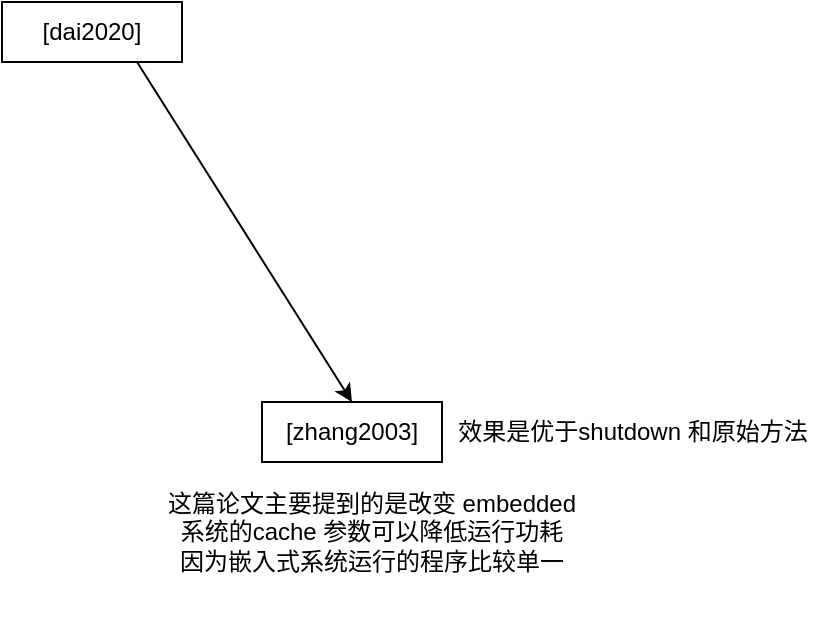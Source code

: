 <mxfile version="13.2.4" type="github">
  <diagram id="pVSCwGX_palrmKzZKZhN" name="Page-1">
    <mxGraphModel dx="865" dy="457" grid="1" gridSize="10" guides="1" tooltips="1" connect="1" arrows="1" fold="1" page="1" pageScale="1" pageWidth="827" pageHeight="1169" math="0" shadow="0">
      <root>
        <mxCell id="0" />
        <mxCell id="1" parent="0" />
        <mxCell id="aurGtNnooqfHZooiZy0h-1" value="[dai2020]" style="rounded=0;whiteSpace=wrap;html=1;" vertex="1" parent="1">
          <mxGeometry x="130" y="80" width="90" height="30" as="geometry" />
        </mxCell>
        <mxCell id="aurGtNnooqfHZooiZy0h-6" value="" style="endArrow=classic;html=1;exitX=0.75;exitY=1;exitDx=0;exitDy=0;entryX=0.5;entryY=0;entryDx=0;entryDy=0;" edge="1" parent="1" source="aurGtNnooqfHZooiZy0h-1" target="aurGtNnooqfHZooiZy0h-2">
          <mxGeometry width="50" height="50" relative="1" as="geometry">
            <mxPoint x="320" y="230" as="sourcePoint" />
            <mxPoint x="370" y="180" as="targetPoint" />
          </mxGeometry>
        </mxCell>
        <mxCell id="aurGtNnooqfHZooiZy0h-8" value="" style="group" vertex="1" connectable="0" parent="1">
          <mxGeometry x="220" y="280" width="282" height="120" as="geometry" />
        </mxCell>
        <mxCell id="aurGtNnooqfHZooiZy0h-5" value="" style="group" vertex="1" connectable="0" parent="aurGtNnooqfHZooiZy0h-8">
          <mxGeometry width="282" height="120" as="geometry" />
        </mxCell>
        <mxCell id="aurGtNnooqfHZooiZy0h-2" value="[zhang2003]" style="rounded=0;whiteSpace=wrap;html=1;" vertex="1" parent="aurGtNnooqfHZooiZy0h-5">
          <mxGeometry x="40" width="90" height="30" as="geometry" />
        </mxCell>
        <mxCell id="aurGtNnooqfHZooiZy0h-4" value="这篇论文主要提到的是改变 embedded 系统的cache 参数可以降低运行功耗&lt;br&gt;因为嵌入式系统运行的程序比较单一" style="text;html=1;strokeColor=none;fillColor=none;align=center;verticalAlign=middle;whiteSpace=wrap;rounded=0;" vertex="1" parent="aurGtNnooqfHZooiZy0h-5">
          <mxGeometry x="-10" y="30" width="210" height="70" as="geometry" />
        </mxCell>
        <mxCell id="aurGtNnooqfHZooiZy0h-7" value="效果是优于shutdown 和原始方法" style="text;html=1;align=center;verticalAlign=middle;resizable=0;points=[];autosize=1;" vertex="1" parent="aurGtNnooqfHZooiZy0h-5">
          <mxGeometry x="130" y="5" width="190" height="20" as="geometry" />
        </mxCell>
      </root>
    </mxGraphModel>
  </diagram>
</mxfile>
